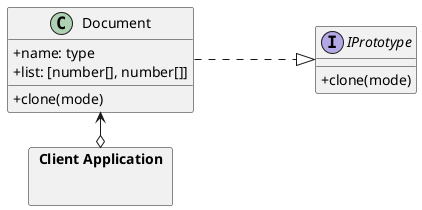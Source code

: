 @startuml

left to right direction

skinparam ClassAttributeIconSize 0
skinparam PackageStyle rectangle

class Document {
    + name: type
    + list: [number[], number[]]
    + clone(mode)
}

package "Client Application" as clientApplication {}

Document <-right-o clientApplication

interface IPrototype {
    + clone(mode)
}
Document ...|> IPrototype